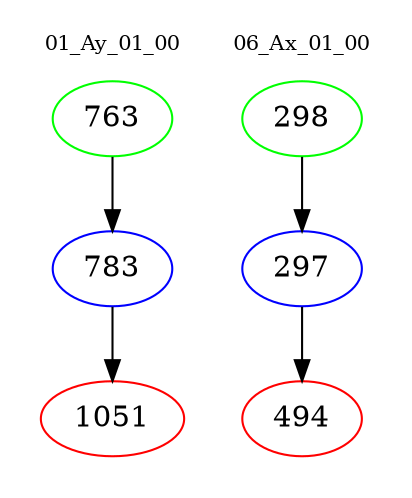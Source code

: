 digraph{
subgraph cluster_0 {
color = white
label = "01_Ay_01_00";
fontsize=10;
T0_763 [label="763", color="green"]
T0_763 -> T0_783 [color="black"]
T0_783 [label="783", color="blue"]
T0_783 -> T0_1051 [color="black"]
T0_1051 [label="1051", color="red"]
}
subgraph cluster_1 {
color = white
label = "06_Ax_01_00";
fontsize=10;
T1_298 [label="298", color="green"]
T1_298 -> T1_297 [color="black"]
T1_297 [label="297", color="blue"]
T1_297 -> T1_494 [color="black"]
T1_494 [label="494", color="red"]
}
}
